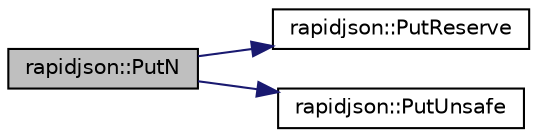 digraph "rapidjson::PutN"
{
 // INTERACTIVE_SVG=YES
 // LATEX_PDF_SIZE
  edge [fontname="Helvetica",fontsize="10",labelfontname="Helvetica",labelfontsize="10"];
  node [fontname="Helvetica",fontsize="10",shape=record];
  rankdir="LR";
  Node42 [label="rapidjson::PutN",height=0.2,width=0.4,color="black", fillcolor="grey75", style="filled", fontcolor="black",tooltip="Put N copies of a character to a stream."];
  Node42 -> Node43 [color="midnightblue",fontsize="10",style="solid",fontname="Helvetica"];
  Node43 [label="rapidjson::PutReserve",height=0.2,width=0.4,color="black", fillcolor="white", style="filled",URL="$namespacerapidjson.html#a820f77efccfbb749bd15fe4822d2c740",tooltip="Reserve n characters for writing to a stream."];
  Node42 -> Node44 [color="midnightblue",fontsize="10",style="solid",fontname="Helvetica"];
  Node44 [label="rapidjson::PutUnsafe",height=0.2,width=0.4,color="black", fillcolor="white", style="filled",URL="$namespacerapidjson.html#a0a774dcffe8ae07686f459ae017d2f20",tooltip="Write character to a stream, presuming buffer is reserved."];
}
